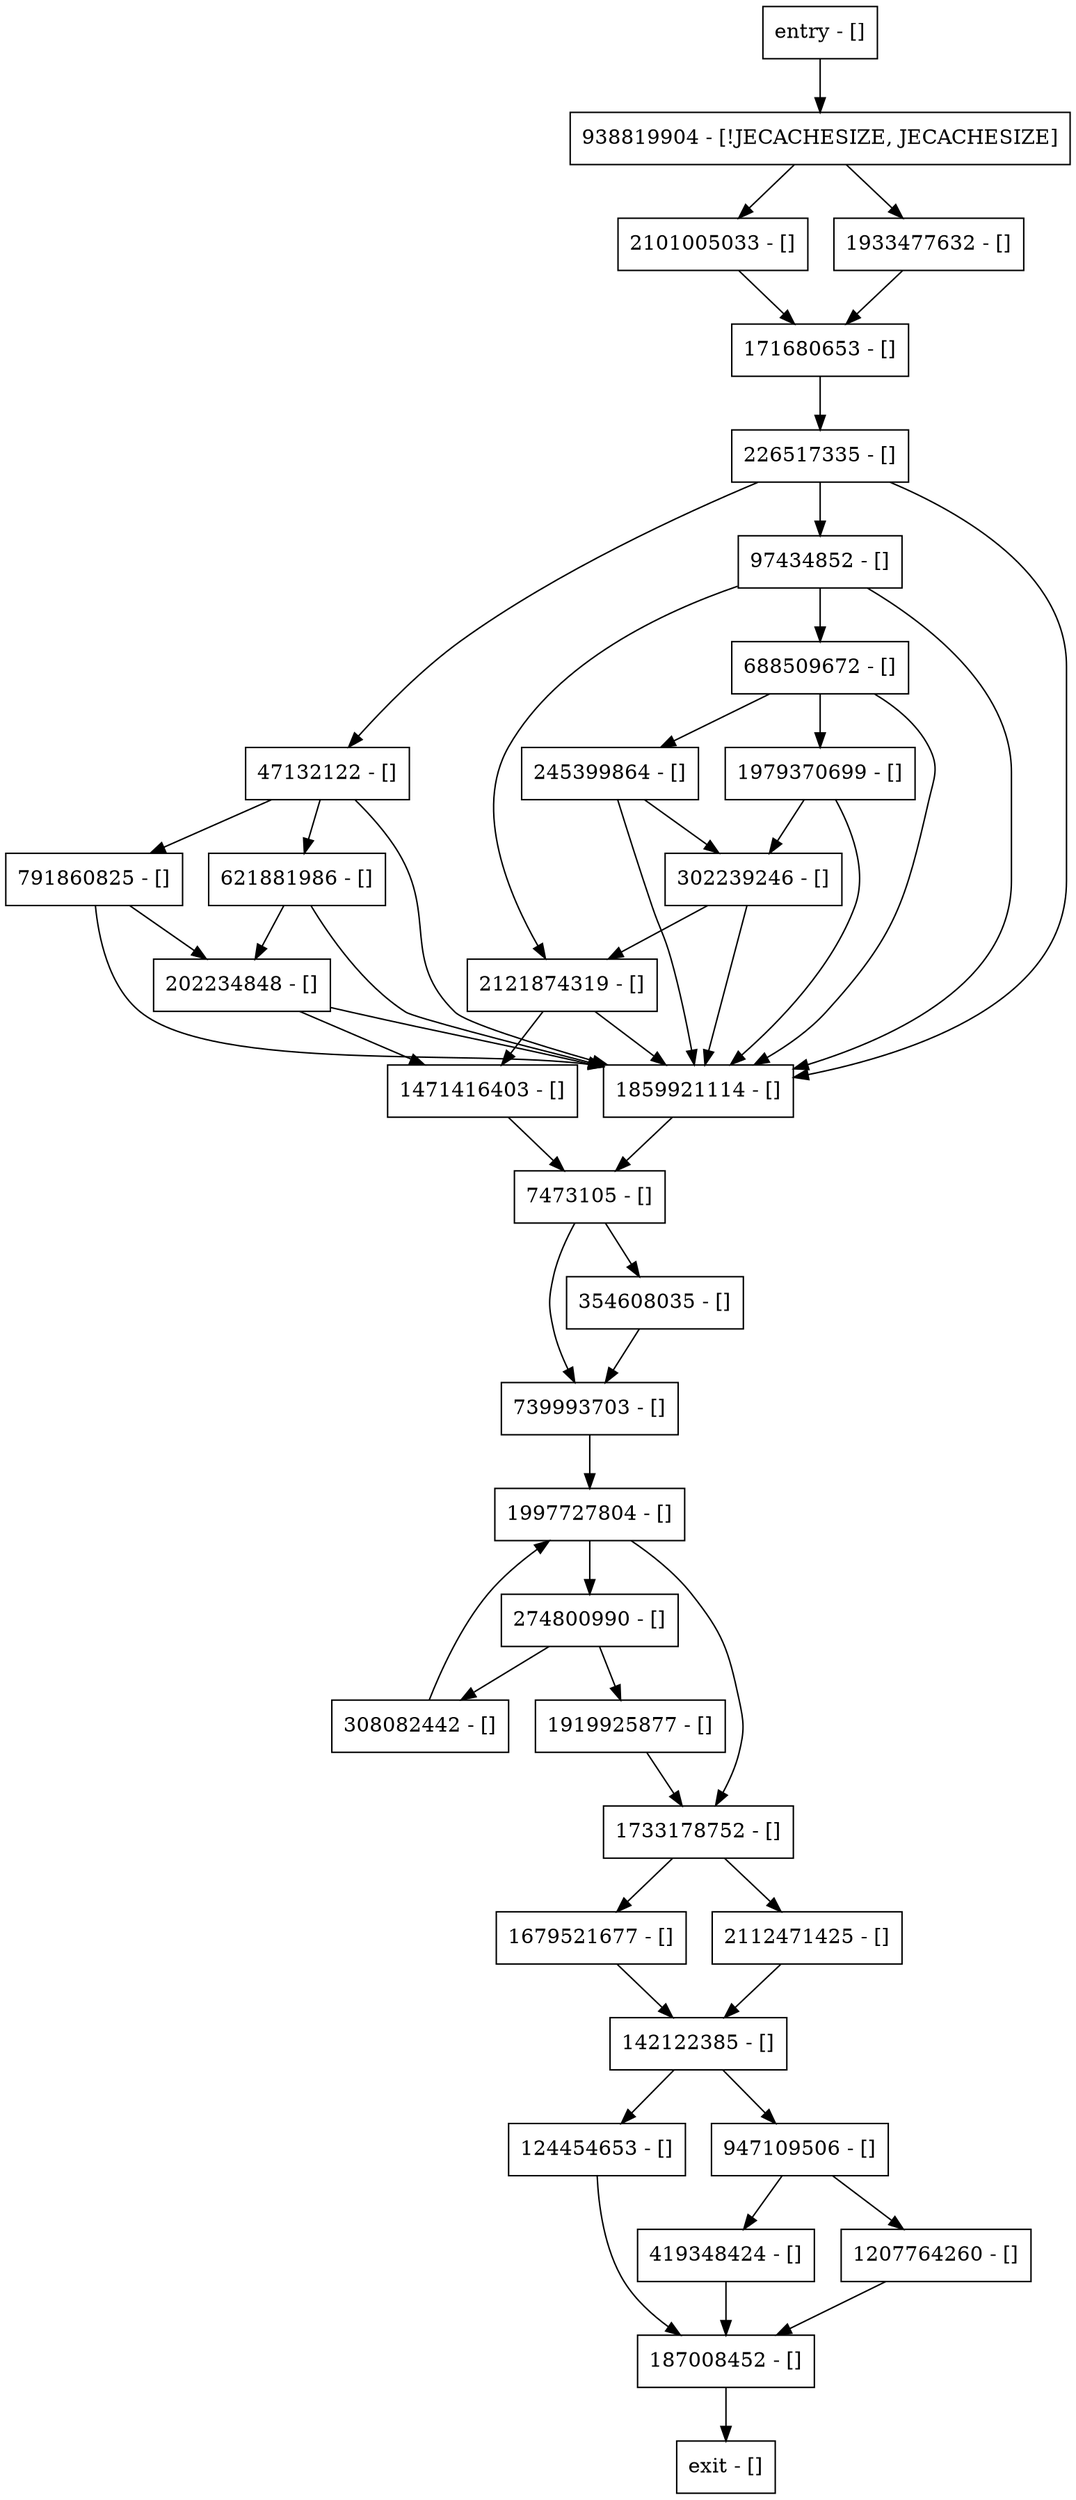 digraph <clinit> {
node [shape=record];
1979370699 [label="1979370699 - []"];
97434852 [label="97434852 - []"];
1679521677 [label="1679521677 - []"];
124454653 [label="124454653 - []"];
2121874319 [label="2121874319 - []"];
7473105 [label="7473105 - []"];
142122385 [label="142122385 - []"];
354608035 [label="354608035 - []"];
308082442 [label="308082442 - []"];
47132122 [label="47132122 - []"];
1471416403 [label="1471416403 - []"];
2112471425 [label="2112471425 - []"];
2101005033 [label="2101005033 - []"];
302239246 [label="302239246 - []"];
1997727804 [label="1997727804 - []"];
791860825 [label="791860825 - []"];
1859921114 [label="1859921114 - []"];
1933477632 [label="1933477632 - []"];
938819904 [label="938819904 - [!JECACHESIZE, JECACHESIZE]"];
1919925877 [label="1919925877 - []"];
274800990 [label="274800990 - []"];
621881986 [label="621881986 - []"];
171680653 [label="171680653 - []"];
947109506 [label="947109506 - []"];
187008452 [label="187008452 - []"];
entry [label="entry - []"];
exit [label="exit - []"];
1733178752 [label="1733178752 - []"];
226517335 [label="226517335 - []"];
739993703 [label="739993703 - []"];
688509672 [label="688509672 - []"];
1207764260 [label="1207764260 - []"];
202234848 [label="202234848 - []"];
419348424 [label="419348424 - []"];
245399864 [label="245399864 - []"];
entry;
exit;
1979370699 -> 1859921114;
1979370699 -> 302239246;
97434852 -> 1859921114;
97434852 -> 688509672;
97434852 -> 2121874319;
1679521677 -> 142122385;
124454653 -> 187008452;
2121874319 -> 1859921114;
2121874319 -> 1471416403;
7473105 -> 739993703;
7473105 -> 354608035;
142122385 -> 947109506;
142122385 -> 124454653;
354608035 -> 739993703;
308082442 -> 1997727804;
47132122 -> 1859921114;
47132122 -> 621881986;
47132122 -> 791860825;
1471416403 -> 7473105;
2112471425 -> 142122385;
2101005033 -> 171680653;
302239246 -> 1859921114;
302239246 -> 2121874319;
1997727804 -> 1733178752;
1997727804 -> 274800990;
791860825 -> 1859921114;
791860825 -> 202234848;
1859921114 -> 7473105;
1933477632 -> 171680653;
938819904 -> 1933477632;
938819904 -> 2101005033;
1919925877 -> 1733178752;
274800990 -> 1919925877;
274800990 -> 308082442;
621881986 -> 1859921114;
621881986 -> 202234848;
171680653 -> 226517335;
947109506 -> 1207764260;
947109506 -> 419348424;
187008452 -> exit;
entry -> 938819904;
1733178752 -> 1679521677;
1733178752 -> 2112471425;
226517335 -> 97434852;
226517335 -> 47132122;
226517335 -> 1859921114;
739993703 -> 1997727804;
688509672 -> 1979370699;
688509672 -> 1859921114;
688509672 -> 245399864;
1207764260 -> 187008452;
202234848 -> 1859921114;
202234848 -> 1471416403;
419348424 -> 187008452;
245399864 -> 1859921114;
245399864 -> 302239246;
}
